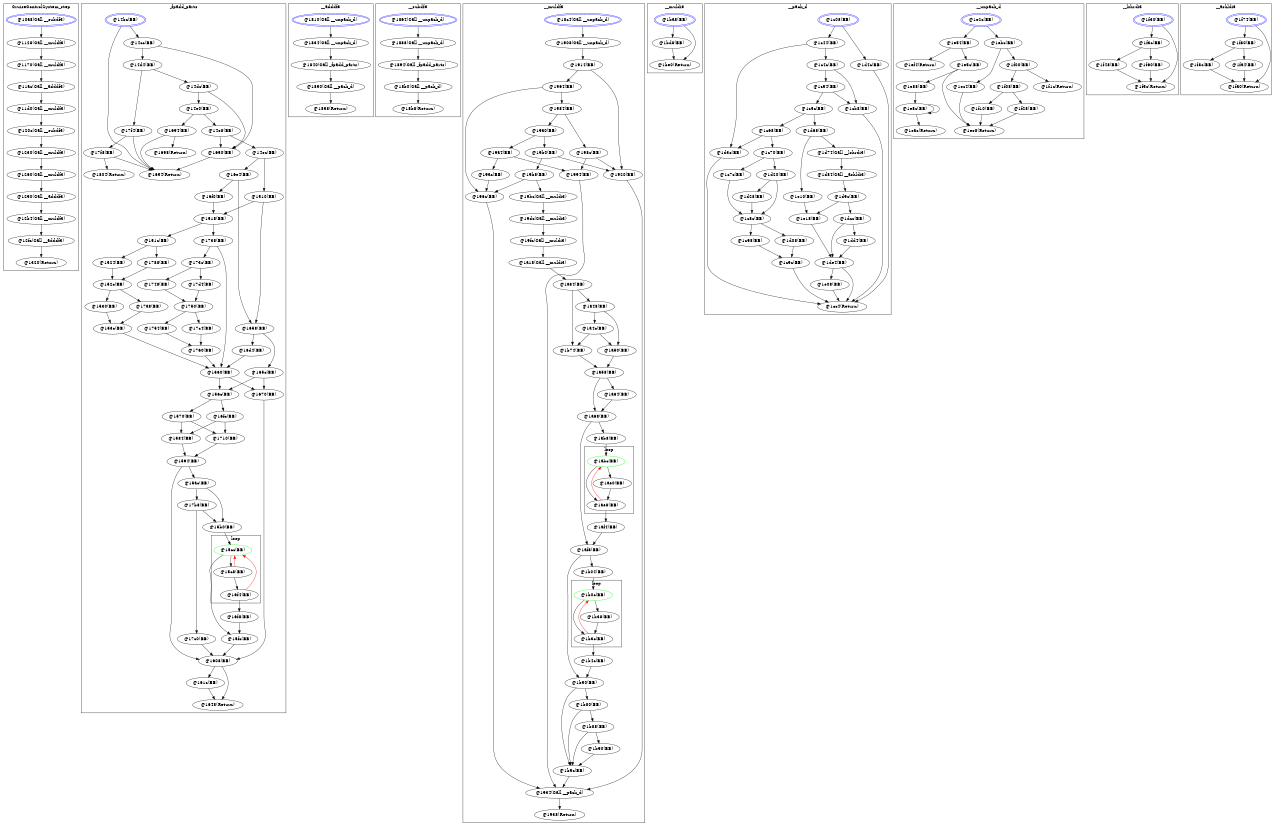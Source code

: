 digraph d {
size="8.5,7";

subgraph cluster_CruiseControlSystem_step {
	graph [label = "CruiseControlSystem_step"];
	node_10a8 [peripheries=2]
	node_10a8 [label = "@10a8(Call __subdf3)", color=blue];
	node_1128 [label = "@1128(Call __muldf3)"];
	node_1170 [label = "@1170(Call __muldf3)"];
	node_11ac [label = "@11ac(Call __adddf3)"];
	node_11d0 [label = "@11d0(Call __muldf3)"];
	node_120c [label = "@120c(Call __subdf3)"];
	node_1230 [label = "@1230(Call __muldf3)"];
	node_1260 [label = "@1260(Call __muldf3)"];
	node_1290 [label = "@1290(Call __adddf3)"];
	node_12b4 [label = "@12b4(Call __muldf3)"];
	node_12fc [label = "@12fc(Call __adddf3)"];
	node_1320 [label = "@1320(Return)"];
}
node_10a8 -> node_1128;
node_1128 -> node_1170;
node_1170 -> node_11ac;
node_11ac -> node_11d0;
node_11d0 -> node_120c;
node_120c -> node_1230;
node_1230 -> node_1260;
node_1260 -> node_1290;
node_1290 -> node_12b4;
node_12b4 -> node_12fc;
node_12fc -> node_1320;

subgraph cluster__fpadd_parts {
	graph [label = "_fpadd_parts"];
	node_14bc [peripheries=2]
subgraph cluster_loop_15cc {
	graph [label = "loop"];
	node_15cc [color = green]
	node_15cc [label = "@15cc(BB)"];
	node_15c8 [label = "@15c8(BB)"];
}
subgraph cluster_loop_15cc {
	graph [label = "loop"];
	node_15cc [color = green]
	node_15cc [label = "@15cc(BB)"];
	node_16f4 [label = "@16f4(BB)"];
	node_15c8 [label = "@15c8(BB)"];
}
	node_14bc [label = "@14bc(BB)", color=blue];
	node_14cc [label = "@14cc(BB)"];
	node_14d4 [label = "@14d4(BB)"];
	node_14dc [label = "@14dc(BB)"];
	node_14e0 [label = "@14e0(BB)"];
	node_14e8 [label = "@14e8(BB)"];
	node_14ec [label = "@14ec(BB)"];
	node_1510 [label = "@1510(BB)"];
	node_1518 [label = "@1518(BB)"];
	node_151c [label = "@151c(BB)"];
	node_1524 [label = "@1524(BB)"];
	node_152c [label = "@152c(BB)"];
	node_1530 [label = "@1530(BB)"];
	node_153c [label = "@153c(BB)"];
	node_1560 [label = "@1560(BB)"];
	node_156c [label = "@156c(BB)"];
	node_1570 [label = "@1570(BB)"];
	node_1584 [label = "@1584(BB)"];
	node_1594 [label = "@1594(BB)"];
	node_15ac [label = "@15ac(BB)"];
	node_15b0 [label = "@15b0(BB)"];
	node_15fc [label = "@15fc(BB)"];
	node_1608 [label = "@1608(BB)"];
	node_161c [label = "@161c(BB)"];
	node_1648 [label = "@1648(Return)"];
	node_1650 [label = "@1650(BB)"];
	node_1654 [label = "@1654(Return)"];
	node_1658 [label = "@1658(BB)"];
	node_165c [label = "@165c(BB)"];
	node_1670 [label = "@1670(BB)"];
	node_1694 [label = "@1694(BB)"];
	node_1698 [label = "@1698(Return)"];
	node_16d4 [label = "@16d4(BB)"];
	node_16e4 [label = "@16e4(BB)"];
	node_16f0 [label = "@16f0(BB)"];
	node_16f8 [label = "@16f8(BB)"];
	node_16fc [label = "@16fc(BB)"];
	node_1710 [label = "@1710(BB)"];
	node_1738 [label = "@1738(BB)"];
	node_173c [label = "@173c(BB)"];
	node_1748 [label = "@1748(BB)"];
	node_1750 [label = "@1750(BB)"];
	node_1754 [label = "@1754(BB)"];
	node_1760 [label = "@1760(BB)"];
	node_1788 [label = "@1788(BB)"];
	node_17a8 [label = "@17a8(BB)"];
	node_17b8 [label = "@17b8(BB)"];
	node_17c0 [label = "@17c0(BB)"];
	node_17c4 [label = "@17c4(BB)"];
	node_17d4 [label = "@17d4(BB)"];
	node_17f4 [label = "@17f4(BB)"];
	node_17f8 [label = "@17f8(BB)"];
	node_1804 [label = "@1804(Return)"];
}
node_14bc -> node_1654;
node_14bc -> node_14cc;
node_14cc -> node_1650;
node_14cc -> node_14d4;
node_14d4 -> node_17f4;
node_14d4 -> node_14dc;
node_14dc -> node_1650;
node_14dc -> node_14e0;
node_14e0 -> node_1694;
node_14e0 -> node_14e8;
node_14e8 -> node_1650;
node_14e8 -> node_14ec;
node_14ec -> node_16e4;
node_14ec -> node_1510;
node_1510 -> node_1658;
node_1510 -> node_1518;
node_1518 -> node_1738;
node_1518 -> node_151c;
node_151c -> node_1788;
node_151c -> node_1524;
node_1524 -> node_152c;
node_152c -> node_17a8;
node_152c -> node_1530;
node_1530 -> node_153c;
node_153c -> node_1560;
node_1560 -> node_1670;
node_1560 -> node_156c;
node_156c -> node_16fc;
node_156c -> node_1570;
node_1570 -> node_1710;
node_1570 -> node_1584;
node_1584 -> node_1594;
node_1594 -> node_1608;
node_1594 -> node_15ac;
node_15ac -> node_17b8;
node_15ac -> node_15b0;
node_15b0 -> node_15cc;
node_15c8 -> node_16f4;
node_15c8 -> node_15cc[color=red];
node_15cc -> node_15c8;
node_15cc -> node_15fc;
node_15fc -> node_1608;
node_1608 -> node_1648;
node_1608 -> node_161c;
node_161c -> node_1648;
node_1650 -> node_1654;
node_1658 -> node_16d4;
node_1658 -> node_165c;
node_165c -> node_156c;
node_165c -> node_1670;
node_1670 -> node_1608;
node_1694 -> node_1654;
node_1694 -> node_1698;
node_16d4 -> node_1560;
node_16e4 -> node_1658;
node_16e4 -> node_16f0;
node_16f0 -> node_1518;
node_16f4 -> node_15cc[color=red];
node_16f4 -> node_16f8;
node_16f8 -> node_15fc;
node_16fc -> node_1584;
node_16fc -> node_1710;
node_1710 -> node_1594;
node_1738 -> node_1560;
node_1738 -> node_173c;
node_173c -> node_17d4;
node_173c -> node_1748;
node_1748 -> node_1750;
node_1750 -> node_17c4;
node_1750 -> node_1754;
node_1754 -> node_1760;
node_1760 -> node_1560;
node_1788 -> node_152c;
node_17a8 -> node_153c;
node_17b8 -> node_15b0;
node_17b8 -> node_17c0;
node_17c0 -> node_1608;
node_17c4 -> node_1760;
node_17d4 -> node_1750;
node_17f4 -> node_1654;
node_17f4 -> node_17f8;
node_17f8 -> node_1654;
node_17f8 -> node_1804;

subgraph cluster___adddf3 {
	graph [label = "__adddf3"];
	node_1810 [peripheries=2]
	node_1810 [label = "@1810(Call __unpack_d)", color=blue];
	node_1834 [label = "@1834(Call __unpack_d)"];
	node_1840 [label = "@1840(Call _fpadd_parts)"];
	node_1850 [label = "@1850(Call __pack_d)"];
	node_1858 [label = "@1858(Return)"];
}
node_1810 -> node_1834;
node_1834 -> node_1840;
node_1840 -> node_1850;
node_1850 -> node_1858;

subgraph cluster___subdf3 {
	graph [label = "__subdf3"];
	node_1864 [peripheries=2]
	node_1864 [label = "@1864(Call __unpack_d)", color=blue];
	node_1888 [label = "@1888(Call __unpack_d)"];
	node_1894 [label = "@1894(Call _fpadd_parts)"];
	node_18b0 [label = "@18b0(Call __pack_d)"];
	node_18b8 [label = "@18b8(Return)"];
}
node_1864 -> node_1888;
node_1888 -> node_1894;
node_1894 -> node_18b0;
node_18b0 -> node_18b8;

subgraph cluster___muldf3 {
	graph [label = "__muldf3"];
	node_18c4 [peripheries=2]
subgraph cluster_loop_1abc {
	graph [label = "loop"];
	node_1abc [color = green]
	node_1abc [label = "@1abc(BB)"];
	node_1ae8 [label = "@1ae8(BB)"];
	node_1ae0 [label = "@1ae0(BB)"];
}
subgraph cluster_loop_1b0c {
	graph [label = "loop"];
	node_1b0c [color = green]
	node_1b0c [label = "@1b0c(BB)"];
	node_1b3c [label = "@1b3c(BB)"];
	node_1b38 [label = "@1b38(BB)"];
}
	node_18c4 [label = "@18c4(Call __unpack_d)", color=blue];
	node_1908 [label = "@1908(Call __unpack_d)"];
	node_1914 [label = "@1914(BB)"];
	node_1920 [label = "@1920(BB)"];
	node_1934 [label = "@1934(Call __pack_d)"];
	node_1938 [label = "@1938(Return)"];
	node_1964 [label = "@1964(BB)"];
	node_196c [label = "@196c(BB)"];
	node_1984 [label = "@1984(BB)"];
	node_198c [label = "@198c(BB)"];
	node_1994 [label = "@1994(BB)"];
	node_19a0 [label = "@19a0(BB)"];
	node_19a4 [label = "@19a4(BB)"];
	node_19ac [label = "@19ac(BB)"];
	node_19b0 [label = "@19b0(BB)"];
	node_19b8 [label = "@19b8(BB)"];
	node_19bc [label = "@19bc(Call __muldi3)"];
	node_19dc [label = "@19dc(Call __muldi3)"];
	node_19fc [label = "@19fc(Call __muldi3)"];
	node_1a18 [label = "@1a18(Call __muldi3)"];
	node_1a34 [label = "@1a34(BB)"];
	node_1a48 [label = "@1a48(BB)"];
	node_1a4c [label = "@1a4c(BB)"];
	node_1a50 [label = "@1a50(BB)"];
	node_1a58 [label = "@1a58(BB)"];
	node_1a64 [label = "@1a64(BB)"];
	node_1a68 [label = "@1a68(BB)"];
	node_1ab8 [label = "@1ab8(BB)"];
	node_1af4 [label = "@1af4(BB)"];
	node_1af8 [label = "@1af8(BB)"];
	node_1b04 [label = "@1b04(BB)"];
	node_1b4c [label = "@1b4c(BB)"];
	node_1b50 [label = "@1b50(BB)"];
	node_1b5c [label = "@1b5c(BB)"];
	node_1b74 [label = "@1b74(BB)"];
	node_1b80 [label = "@1b80(BB)"];
	node_1b88 [label = "@1b88(BB)"];
	node_1b90 [label = "@1b90(BB)"];
}
node_18c4 -> node_1908;
node_1908 -> node_1914;
node_1914 -> node_1964;
node_1914 -> node_1920;
node_1920 -> node_1934;
node_1934 -> node_1938;
node_1964 -> node_1984;
node_1964 -> node_196c;
node_196c -> node_1934;
node_1984 -> node_19a0;
node_1984 -> node_198c;
node_198c -> node_1920;
node_198c -> node_1994;
node_1994 -> node_1934;
node_19a0 -> node_19b0;
node_19a0 -> node_19a4;
node_19a4 -> node_1994;
node_19a4 -> node_19ac;
node_19ac -> node_196c;
node_19b0 -> node_1920;
node_19b0 -> node_19b8;
node_19b8 -> node_196c;
node_19b8 -> node_19bc;
node_19bc -> node_19dc;
node_19dc -> node_19fc;
node_19fc -> node_1a18;
node_1a18 -> node_1a34;
node_1a34 -> node_1b74;
node_1a34 -> node_1a48;
node_1a48 -> node_1a50;
node_1a48 -> node_1a4c;
node_1a4c -> node_1b74;
node_1a4c -> node_1a50;
node_1a50 -> node_1a58;
node_1a58 -> node_1a68;
node_1a58 -> node_1a64;
node_1a64 -> node_1a68;
node_1a68 -> node_1af8;
node_1a68 -> node_1ab8;
node_1ab8 -> node_1abc;
node_1abc -> node_1ae8;
node_1abc -> node_1ae0;
node_1ae0 -> node_1ae8;
node_1ae8 -> node_1abc[color=red];
node_1ae8 -> node_1af4;
node_1af4 -> node_1af8;
node_1af8 -> node_1b50;
node_1af8 -> node_1b04;
node_1b04 -> node_1b0c;
node_1b0c -> node_1b3c;
node_1b0c -> node_1b38;
node_1b38 -> node_1b3c;
node_1b3c -> node_1b0c[color=red];
node_1b3c -> node_1b4c;
node_1b4c -> node_1b50;
node_1b50 -> node_1b80;
node_1b50 -> node_1b5c;
node_1b5c -> node_1934;
node_1b74 -> node_1a58;
node_1b80 -> node_1b5c;
node_1b80 -> node_1b88;
node_1b88 -> node_1b5c;
node_1b88 -> node_1b90;
node_1b90 -> node_1b5c;

subgraph cluster___muldi3 {
	graph [label = "__muldi3"];
	node_1ba8 [peripheries=2]
	node_1ba8 [label = "@1ba8(BB)", color=blue];
	node_1bd8 [label = "@1bd8(BB)"];
	node_1be0 [label = "@1be0(Return)"];
}
node_1ba8 -> node_1be0;
node_1ba8 -> node_1bd8;
node_1bd8 -> node_1be0;

subgraph cluster___pack_d {
	graph [label = "__pack_d"];
	node_1c08 [peripheries=2]
	node_1c08 [label = "@1c08(BB)", color=blue];
	node_1c44 [label = "@1c44(BB)"];
	node_1c4c [label = "@1c4c(BB)"];
	node_1c54 [label = "@1c54(BB)"];
	node_1c5c [label = "@1c5c(BB)"];
	node_1c68 [label = "@1c68(BB)"];
	node_1c70 [label = "@1c70(BB)"];
	node_1c7c [label = "@1c7c(BB)"];
	node_1c8c [label = "@1c8c(BB)"];
	node_1c98 [label = "@1c98(BB)"];
	node_1c9c [label = "@1c9c(BB)"];
	node_1cb8 [label = "@1cb8(BB)"];
	node_1cc4 [label = "@1cc4(Return)"];
	node_1d08 [label = "@1d08(BB)"];
	node_1d20 [label = "@1d20(BB)"];
	node_1d28 [label = "@1d28(BB)"];
	node_1d3c [label = "@1d3c(BB)"];
	node_1d4c [label = "@1d4c(BB)"];
	node_1d68 [label = "@1d68(BB)"];
	node_1d74 [label = "@1d74(Call __lshrdi3)"];
	node_1d84 [label = "@1d84(Call __ashldi3)"];
	node_1d9c [label = "@1d9c(BB)"];
	node_1dcc [label = "@1dcc(BB)"];
	node_1dd4 [label = "@1dd4(BB)"];
	node_1de4 [label = "@1de4(BB)"];
	node_1e08 [label = "@1e08(BB)"];
	node_1e10 [label = "@1e10(BB)"];
	node_1e18 [label = "@1e18(BB)"];
}
node_1c08 -> node_1d4c;
node_1c08 -> node_1c44;
node_1c44 -> node_1d3c;
node_1c44 -> node_1c4c;
node_1c4c -> node_1cb8;
node_1c4c -> node_1c54;
node_1c54 -> node_1cb8;
node_1c54 -> node_1c5c;
node_1c5c -> node_1d68;
node_1c5c -> node_1c68;
node_1c68 -> node_1d3c;
node_1c68 -> node_1c70;
node_1c70 -> node_1d20;
node_1c70 -> node_1c7c;
node_1c7c -> node_1c8c;
node_1c8c -> node_1d08;
node_1c8c -> node_1c98;
node_1c98 -> node_1c9c;
node_1c9c -> node_1cc4;
node_1cb8 -> node_1cc4;
node_1d08 -> node_1c9c;
node_1d20 -> node_1c8c;
node_1d20 -> node_1d28;
node_1d28 -> node_1c8c;
node_1d3c -> node_1cc4;
node_1d4c -> node_1cc4;
node_1d68 -> node_1e10;
node_1d68 -> node_1d74;
node_1d74 -> node_1d84;
node_1d84 -> node_1d9c;
node_1d9c -> node_1e18;
node_1d9c -> node_1dcc;
node_1dcc -> node_1de4;
node_1dcc -> node_1dd4;
node_1dd4 -> node_1de4;
node_1de4 -> node_1cc4;
node_1de4 -> node_1e08;
node_1e08 -> node_1cc4;
node_1e10 -> node_1e18;
node_1e18 -> node_1de4;

subgraph cluster___unpack_d {
	graph [label = "__unpack_d"];
	node_1e2c [peripheries=2]
	node_1e2c [label = "@1e2c(BB)", color=blue];
	node_1e54 [label = "@1e54(BB)"];
	node_1e5c [label = "@1e5c(BB)"];
	node_1e88 [label = "@1e88(BB)"];
	node_1e8c [label = "@1e8c(BB)"];
	node_1eac [label = "@1eac(Return)"];
	node_1ebc [label = "@1ebc(BB)"];
	node_1ec4 [label = "@1ec4(BB)"];
	node_1ee8 [label = "@1ee8(Return)"];
	node_1ef4 [label = "@1ef4(Return)"];
	node_1f00 [label = "@1f00(BB)"];
	node_1f08 [label = "@1f08(BB)"];
	node_1f10 [label = "@1f10(BB)"];
	node_1f1c [label = "@1f1c(Return)"];
	node_1f28 [label = "@1f28(BB)"];
}
node_1e2c -> node_1ebc;
node_1e2c -> node_1e54;
node_1e54 -> node_1ef4;
node_1e54 -> node_1e5c;
node_1e5c -> node_1ee8;
node_1e5c -> node_1e88;
node_1e88 -> node_1e8c;
node_1e8c -> node_1e8c;
node_1e8c -> node_1eac;
node_1ebc -> node_1f00;
node_1ebc -> node_1ec4;
node_1ec4 -> node_1ee8;
node_1f00 -> node_1f1c;
node_1f00 -> node_1f08;
node_1f08 -> node_1f28;
node_1f08 -> node_1f10;
node_1f10 -> node_1ee8;
node_1f28 -> node_1ee8;

subgraph cluster___lshrdi3 {
	graph [label = "__lshrdi3"];
	node_1f30 [peripheries=2]
	node_1f30 [label = "@1f30(BB)", color=blue];
	node_1f3c [label = "@1f3c(BB)"];
	node_1f48 [label = "@1f48(BB)"];
	node_1f5c [label = "@1f5c(Return)"];
	node_1f60 [label = "@1f60(BB)"];
}
node_1f30 -> node_1f5c;
node_1f30 -> node_1f3c;
node_1f3c -> node_1f60;
node_1f3c -> node_1f48;
node_1f48 -> node_1f5c;
node_1f60 -> node_1f5c;

subgraph cluster___ashldi3 {
	graph [label = "__ashldi3"];
	node_1f74 [peripheries=2]
	node_1f74 [label = "@1f74(BB)", color=blue];
	node_1f80 [label = "@1f80(BB)"];
	node_1f8c [label = "@1f8c(BB)"];
	node_1fa0 [label = "@1fa0(Return)"];
	node_1fa4 [label = "@1fa4(BB)"];
}
node_1f74 -> node_1fa0;
node_1f74 -> node_1f80;
node_1f80 -> node_1fa4;
node_1f80 -> node_1f8c;
node_1f8c -> node_1fa0;
node_1fa4 -> node_1fa0;

}
